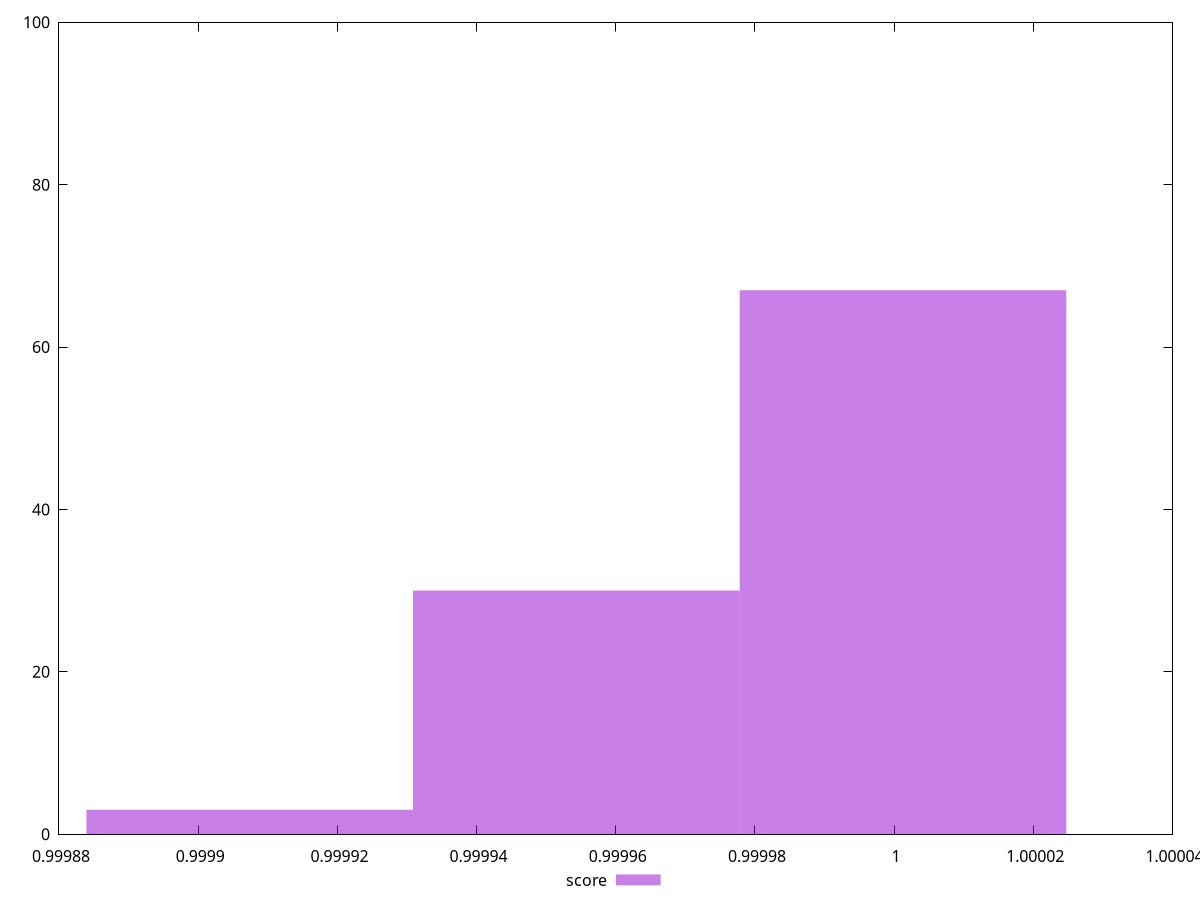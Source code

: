 reset
set terminal svg size 640, 490 enhanced background rgb 'white'
set output "report_00007_2020-12-11T15:55:29.892Z/max-potential-fid/samples/pages+cached+noexternal+nofonts/score/histogram.svg"

$score <<EOF
1.0000012738315867 67
0.9999543408389632 30
0.9999074078463395 3
EOF

set key outside below
set boxwidth 0.000046932992623625416
set yrange [0:100]
set style fill transparent solid 0.5 noborder

plot \
  $score title "score" with boxes, \


reset